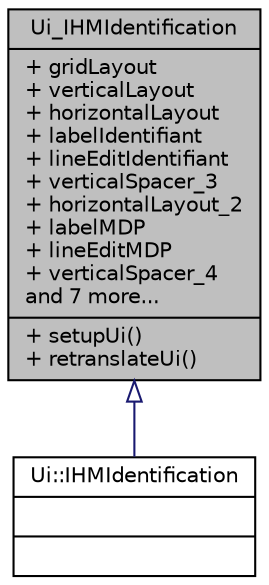 digraph "Ui_IHMIdentification"
{
 // LATEX_PDF_SIZE
  edge [fontname="Helvetica",fontsize="10",labelfontname="Helvetica",labelfontsize="10"];
  node [fontname="Helvetica",fontsize="10",shape=record];
  Node1 [label="{Ui_IHMIdentification\n|+ gridLayout\l+ verticalLayout\l+ horizontalLayout\l+ labelIdentifiant\l+ lineEditIdentifiant\l+ verticalSpacer_3\l+ horizontalLayout_2\l+ labelMDP\l+ lineEditMDP\l+ verticalSpacer_4\land 7 more...\l|+ setupUi()\l+ retranslateUi()\l}",height=0.2,width=0.4,color="black", fillcolor="grey75", style="filled", fontcolor="black",tooltip=" "];
  Node1 -> Node2 [dir="back",color="midnightblue",fontsize="10",style="solid",arrowtail="onormal"];
  Node2 [label="{Ui::IHMIdentification\n||}",height=0.2,width=0.4,color="black", fillcolor="white", style="filled",URL="$class_ui_1_1_i_h_m_identification.html",tooltip=" "];
}
